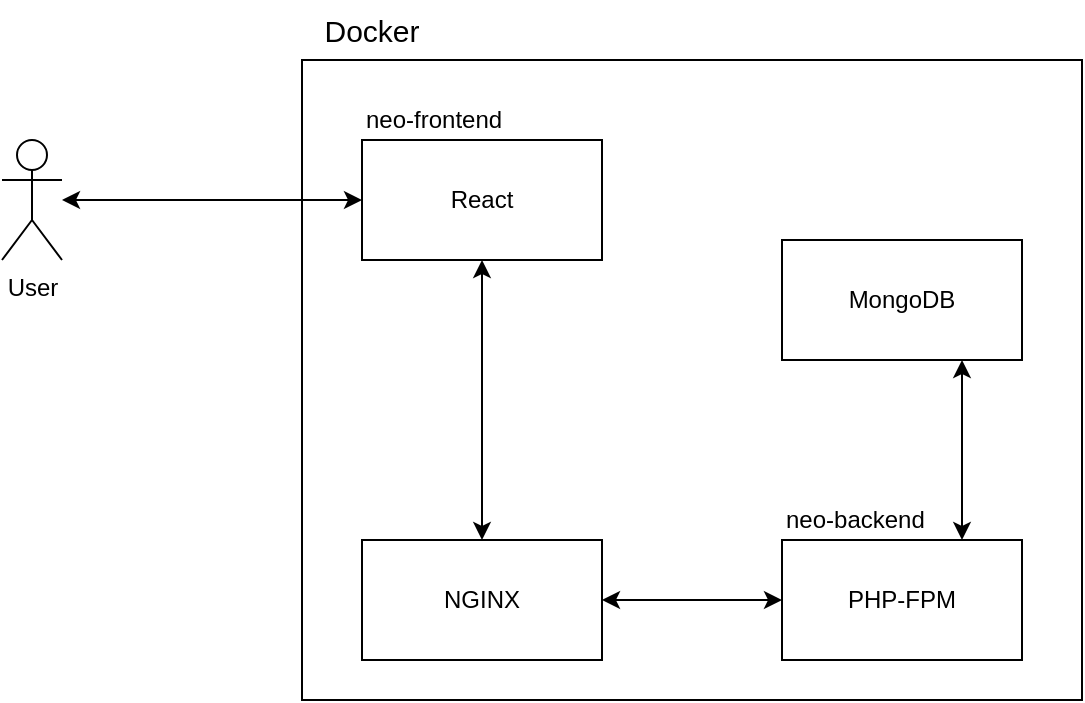 <mxfile version="14.1.1" type="device"><diagram id="x4281TLmsqAPi8VO2lHm" name="Page-1"><mxGraphModel dx="1038" dy="580" grid="1" gridSize="10" guides="1" tooltips="1" connect="1" arrows="1" fold="1" page="1" pageScale="1" pageWidth="827" pageHeight="1169" math="0" shadow="0"><root><mxCell id="0"/><mxCell id="1" parent="0"/><mxCell id="uKtjl1bpugL1BOk_6GUk-1" value="" style="rounded=0;whiteSpace=wrap;html=1;" vertex="1" parent="1"><mxGeometry x="290" y="180" width="390" height="320" as="geometry"/></mxCell><mxCell id="uKtjl1bpugL1BOk_6GUk-2" value="React" style="rounded=0;whiteSpace=wrap;html=1;" vertex="1" parent="1"><mxGeometry x="320" y="220" width="120" height="60" as="geometry"/></mxCell><mxCell id="uKtjl1bpugL1BOk_6GUk-3" value="neo-frontend" style="text;html=1;strokeColor=none;fillColor=none;align=left;verticalAlign=middle;whiteSpace=wrap;rounded=0;" vertex="1" parent="1"><mxGeometry x="320" y="200" width="100" height="20" as="geometry"/></mxCell><mxCell id="uKtjl1bpugL1BOk_6GUk-4" value="PHP-FPM" style="rounded=0;whiteSpace=wrap;html=1;" vertex="1" parent="1"><mxGeometry x="530" y="420" width="120" height="60" as="geometry"/></mxCell><mxCell id="uKtjl1bpugL1BOk_6GUk-5" value="neo-backend" style="text;html=1;strokeColor=none;fillColor=none;align=left;verticalAlign=middle;whiteSpace=wrap;rounded=0;" vertex="1" parent="1"><mxGeometry x="530" y="400" width="90" height="20" as="geometry"/></mxCell><mxCell id="uKtjl1bpugL1BOk_6GUk-6" value="NGINX" style="rounded=0;whiteSpace=wrap;html=1;" vertex="1" parent="1"><mxGeometry x="320" y="420" width="120" height="60" as="geometry"/></mxCell><mxCell id="uKtjl1bpugL1BOk_6GUk-7" value="" style="endArrow=classic;startArrow=classic;html=1;entryX=0;entryY=0.5;entryDx=0;entryDy=0;exitX=1;exitY=0.5;exitDx=0;exitDy=0;" edge="1" parent="1" source="uKtjl1bpugL1BOk_6GUk-6" target="uKtjl1bpugL1BOk_6GUk-4"><mxGeometry width="50" height="50" relative="1" as="geometry"><mxPoint x="490" y="320" as="sourcePoint"/><mxPoint x="540" y="270" as="targetPoint"/></mxGeometry></mxCell><mxCell id="uKtjl1bpugL1BOk_6GUk-8" value="" style="endArrow=classic;startArrow=classic;html=1;exitX=0.5;exitY=0;exitDx=0;exitDy=0;entryX=0.5;entryY=1;entryDx=0;entryDy=0;" edge="1" parent="1" source="uKtjl1bpugL1BOk_6GUk-6" target="uKtjl1bpugL1BOk_6GUk-2"><mxGeometry width="50" height="50" relative="1" as="geometry"><mxPoint x="490" y="320" as="sourcePoint"/><mxPoint x="540" y="270" as="targetPoint"/></mxGeometry></mxCell><mxCell id="uKtjl1bpugL1BOk_6GUk-9" value="&lt;font style=&quot;font-size: 15px&quot;&gt;Docker&lt;/font&gt;" style="text;html=1;strokeColor=none;fillColor=none;align=center;verticalAlign=middle;whiteSpace=wrap;rounded=0;" vertex="1" parent="1"><mxGeometry x="290" y="150" width="70" height="30" as="geometry"/></mxCell><mxCell id="uKtjl1bpugL1BOk_6GUk-10" value="MongoDB" style="rounded=0;whiteSpace=wrap;html=1;" vertex="1" parent="1"><mxGeometry x="530" y="270" width="120" height="60" as="geometry"/></mxCell><mxCell id="uKtjl1bpugL1BOk_6GUk-12" value="" style="endArrow=classic;startArrow=classic;html=1;exitX=0.75;exitY=0;exitDx=0;exitDy=0;entryX=0.75;entryY=1;entryDx=0;entryDy=0;" edge="1" parent="1" source="uKtjl1bpugL1BOk_6GUk-4" target="uKtjl1bpugL1BOk_6GUk-10"><mxGeometry width="50" height="50" relative="1" as="geometry"><mxPoint x="490" y="320" as="sourcePoint"/><mxPoint x="540" y="270" as="targetPoint"/></mxGeometry></mxCell><mxCell id="uKtjl1bpugL1BOk_6GUk-13" value="User&lt;br&gt;" style="shape=umlActor;verticalLabelPosition=bottom;verticalAlign=top;html=1;outlineConnect=0;" vertex="1" parent="1"><mxGeometry x="140" y="220" width="30" height="60" as="geometry"/></mxCell><mxCell id="uKtjl1bpugL1BOk_6GUk-14" value="" style="endArrow=classic;startArrow=classic;html=1;entryX=0;entryY=0.5;entryDx=0;entryDy=0;" edge="1" parent="1" source="uKtjl1bpugL1BOk_6GUk-13" target="uKtjl1bpugL1BOk_6GUk-2"><mxGeometry width="50" height="50" relative="1" as="geometry"><mxPoint x="330" y="320" as="sourcePoint"/><mxPoint x="380" y="270" as="targetPoint"/></mxGeometry></mxCell></root></mxGraphModel></diagram></mxfile>
